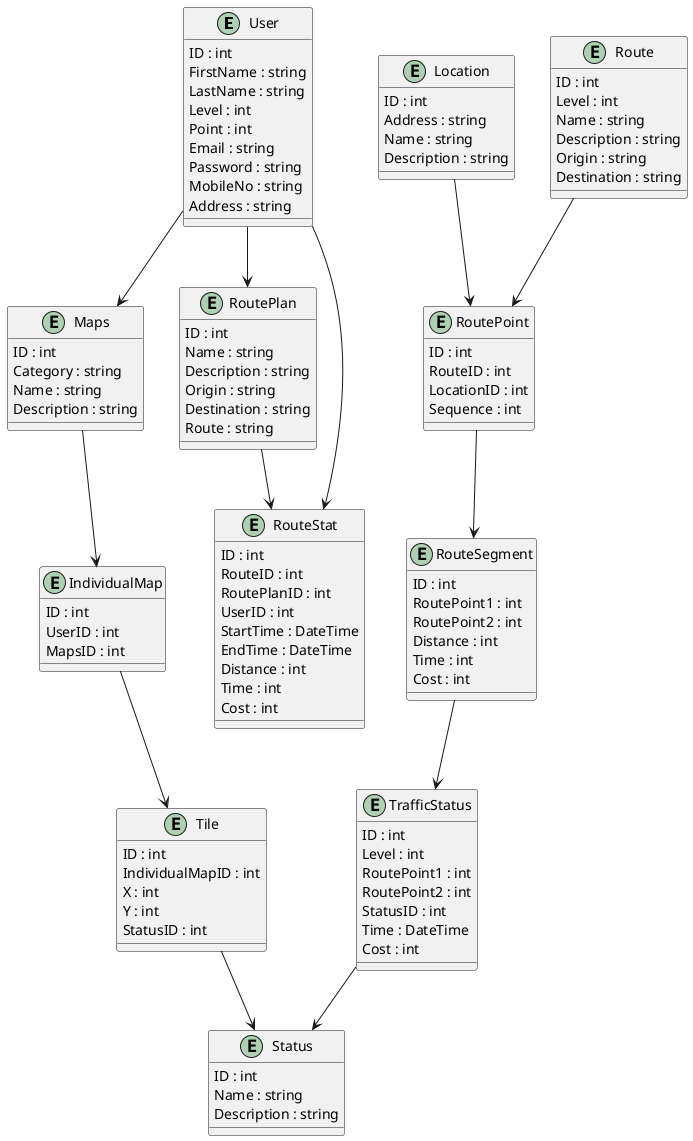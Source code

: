 @startuml

entity User {
  ID : int
  FirstName : string
  LastName : string
  Level : int
  Point : int
  Email : string
  Password : string
  MobileNo : string
  Address : string
}

entity Maps {
  ID : int
  Category : string
  Name : string
  Description : string
}

entity Location {
  ID : int
  Address : string
  Name : string
  Description : string
}

entity Route {
  ID : int
  Level : int
  Name : string
  Description : string
  Origin : string
  Destination : string
}

entity RoutePoint {
  ID : int
  RouteID : int
  LocationID : int
  Sequence : int
}

entity RouteSegment {
  ID : int
  RoutePoint1 : int
  RoutePoint2 : int
  Distance : int
  Time : int
  Cost : int
}

entity RoutePlan {
  ID : int
  Name : string
  Description : string
  Origin : string
  Destination : string
  Route : string
}

entity TrafficStatus {
  ID : int
  Level : int
  RoutePoint1 : int
  RoutePoint2 : int
  StatusID : int
  Time : DateTime
  Cost : int
}

entity RouteStat {
  ID : int
  RouteID : int
  RoutePlanID : int
  UserID : int
  StartTime : DateTime
  EndTime : DateTime
  Distance : int
  Time : int
  Cost : int
}

entity IndividualMap {
  ID : int
  UserID : int
  MapsID : int
}

entity Tile {
  ID : int
  IndividualMapID : int
  X : int
  Y : int
  StatusID : int
}

entity Status {
  ID : int
  Name : string
  Description : string
}

User --> Maps
User --> RoutePlan
User --> RouteStat
Location --> RoutePoint
Route --> RoutePoint
RoutePoint --> RouteSegment
RouteSegment --> TrafficStatus
RoutePlan --> RouteStat
Maps --> IndividualMap
IndividualMap --> Tile
TrafficStatus --> Status
Tile --> Status

@enduml